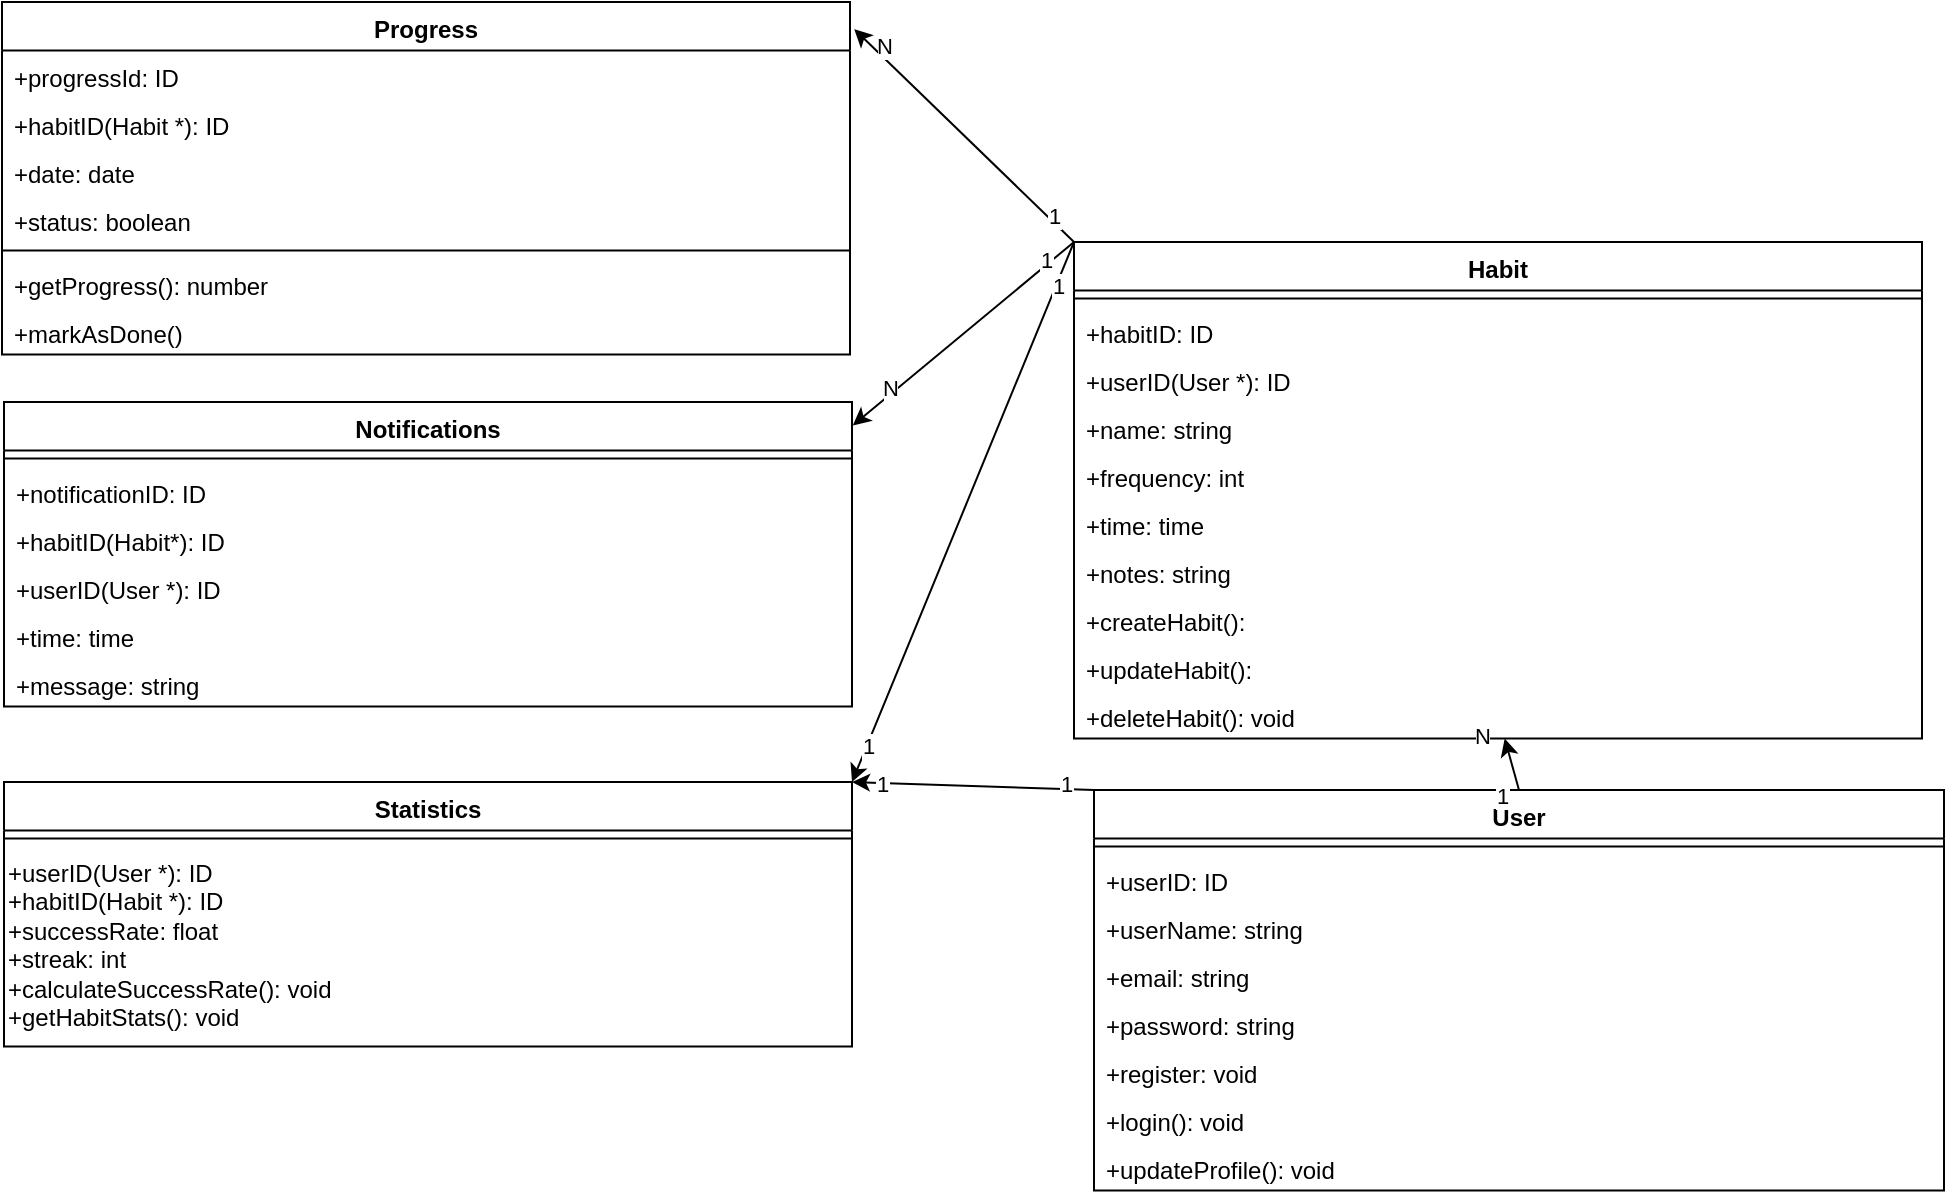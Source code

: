 <mxfile version="24.8.8">
  <diagram name="Сторінка-1" id="9JfugqKMtq0tZR8NDO9e">
    <mxGraphModel dx="772" dy="558" grid="1" gridSize="10" guides="1" tooltips="1" connect="1" arrows="1" fold="1" page="1" pageScale="1" pageWidth="827" pageHeight="1169" math="0" shadow="0">
      <root>
        <mxCell id="0" />
        <mxCell id="1" parent="0" />
        <mxCell id="2" value="Habit" style="swimlane;fontStyle=1;align=center;verticalAlign=top;childLayout=stackLayout;horizontal=1;startSize=24.259;horizontalStack=0;resizeParent=1;resizeParentMax=0;resizeLast=0;collapsible=0;marginBottom=0;" parent="1" vertex="1">
          <mxGeometry x="817" y="140" width="424" height="248.259" as="geometry" />
        </mxCell>
        <mxCell id="3" style="line;strokeWidth=1;fillColor=none;align=left;verticalAlign=middle;spacingTop=-1;spacingLeft=3;spacingRight=3;rotatable=0;labelPosition=right;points=[];portConstraint=eastwest;strokeColor=inherit;" parent="2" vertex="1">
          <mxGeometry y="24.259" width="424" height="8" as="geometry" />
        </mxCell>
        <mxCell id="4" value="+habitID: ID" style="text;strokeColor=none;fillColor=none;align=left;verticalAlign=top;spacingLeft=4;spacingRight=4;overflow=hidden;rotatable=0;points=[[0,0.5],[1,0.5]];portConstraint=eastwest;" parent="2" vertex="1">
          <mxGeometry y="32.259" width="424" height="24" as="geometry" />
        </mxCell>
        <mxCell id="z0ePH1XQHNl0useYAgkh-36" value="+userID(User *): ID" style="text;strokeColor=none;fillColor=none;align=left;verticalAlign=top;spacingLeft=4;spacingRight=4;overflow=hidden;rotatable=0;points=[[0,0.5],[1,0.5]];portConstraint=eastwest;" vertex="1" parent="2">
          <mxGeometry y="56.259" width="424" height="24" as="geometry" />
        </mxCell>
        <mxCell id="5" value="+name: string" style="text;strokeColor=none;fillColor=none;align=left;verticalAlign=top;spacingLeft=4;spacingRight=4;overflow=hidden;rotatable=0;points=[[0,0.5],[1,0.5]];portConstraint=eastwest;" parent="2" vertex="1">
          <mxGeometry y="80.259" width="424" height="24" as="geometry" />
        </mxCell>
        <mxCell id="8" value="+frequency: int" style="text;strokeColor=none;fillColor=none;align=left;verticalAlign=top;spacingLeft=4;spacingRight=4;overflow=hidden;rotatable=0;points=[[0,0.5],[1,0.5]];portConstraint=eastwest;" parent="2" vertex="1">
          <mxGeometry y="104.259" width="424" height="24" as="geometry" />
        </mxCell>
        <mxCell id="z0ePH1XQHNl0useYAgkh-37" value="+time: time" style="text;strokeColor=none;fillColor=none;align=left;verticalAlign=top;spacingLeft=4;spacingRight=4;overflow=hidden;rotatable=0;points=[[0,0.5],[1,0.5]];portConstraint=eastwest;" vertex="1" parent="2">
          <mxGeometry y="128.259" width="424" height="24" as="geometry" />
        </mxCell>
        <mxCell id="z0ePH1XQHNl0useYAgkh-59" value="+notes: string" style="text;strokeColor=none;fillColor=none;align=left;verticalAlign=top;spacingLeft=4;spacingRight=4;overflow=hidden;rotatable=0;points=[[0,0.5],[1,0.5]];portConstraint=eastwest;" vertex="1" parent="2">
          <mxGeometry y="152.259" width="424" height="24" as="geometry" />
        </mxCell>
        <mxCell id="6" value="+createHabit():" style="text;strokeColor=none;fillColor=none;align=left;verticalAlign=top;spacingLeft=4;spacingRight=4;overflow=hidden;rotatable=0;points=[[0,0.5],[1,0.5]];portConstraint=eastwest;" parent="2" vertex="1">
          <mxGeometry y="176.259" width="424" height="24" as="geometry" />
        </mxCell>
        <mxCell id="7" value="+updateHabit():" style="text;strokeColor=none;fillColor=none;align=left;verticalAlign=top;spacingLeft=4;spacingRight=4;overflow=hidden;rotatable=0;points=[[0,0.5],[1,0.5]];portConstraint=eastwest;" parent="2" vertex="1">
          <mxGeometry y="200.259" width="424" height="24" as="geometry" />
        </mxCell>
        <mxCell id="9" value="+deleteHabit(): void" style="text;strokeColor=none;fillColor=none;align=left;verticalAlign=top;spacingLeft=4;spacingRight=4;overflow=hidden;rotatable=0;points=[[0,0.5],[1,0.5]];portConstraint=eastwest;" parent="2" vertex="1">
          <mxGeometry y="224.259" width="424" height="24" as="geometry" />
        </mxCell>
        <mxCell id="11" value="User" style="swimlane;fontStyle=1;align=center;verticalAlign=top;childLayout=stackLayout;horizontal=1;startSize=24.259;horizontalStack=0;resizeParent=1;resizeParentMax=0;resizeLast=0;collapsible=0;marginBottom=0;" parent="1" vertex="1">
          <mxGeometry x="827" y="414" width="425" height="200.259" as="geometry" />
        </mxCell>
        <mxCell id="12" style="line;strokeWidth=1;fillColor=none;align=left;verticalAlign=middle;spacingTop=-1;spacingLeft=3;spacingRight=3;rotatable=0;labelPosition=right;points=[];portConstraint=eastwest;strokeColor=inherit;" parent="11" vertex="1">
          <mxGeometry y="24.259" width="425" height="8" as="geometry" />
        </mxCell>
        <mxCell id="13" value="+userID: ID" style="text;strokeColor=none;fillColor=none;align=left;verticalAlign=top;spacingLeft=4;spacingRight=4;overflow=hidden;rotatable=0;points=[[0,0.5],[1,0.5]];portConstraint=eastwest;" parent="11" vertex="1">
          <mxGeometry y="32.259" width="425" height="24" as="geometry" />
        </mxCell>
        <mxCell id="14" value="+userName: string" style="text;strokeColor=none;fillColor=none;align=left;verticalAlign=top;spacingLeft=4;spacingRight=4;overflow=hidden;rotatable=0;points=[[0,0.5],[1,0.5]];portConstraint=eastwest;" parent="11" vertex="1">
          <mxGeometry y="56.259" width="425" height="24" as="geometry" />
        </mxCell>
        <mxCell id="15" value="+email: string" style="text;strokeColor=none;fillColor=none;align=left;verticalAlign=top;spacingLeft=4;spacingRight=4;overflow=hidden;rotatable=0;points=[[0,0.5],[1,0.5]];portConstraint=eastwest;" parent="11" vertex="1">
          <mxGeometry y="80.259" width="425" height="24" as="geometry" />
        </mxCell>
        <mxCell id="z0ePH1XQHNl0useYAgkh-39" value="+password: string&#xa;" style="text;strokeColor=none;fillColor=none;align=left;verticalAlign=top;spacingLeft=4;spacingRight=4;overflow=hidden;rotatable=0;points=[[0,0.5],[1,0.5]];portConstraint=eastwest;" vertex="1" parent="11">
          <mxGeometry y="104.259" width="425" height="24" as="geometry" />
        </mxCell>
        <mxCell id="z0ePH1XQHNl0useYAgkh-56" value="+register: void" style="text;strokeColor=none;fillColor=none;align=left;verticalAlign=top;spacingLeft=4;spacingRight=4;overflow=hidden;rotatable=0;points=[[0,0.5],[1,0.5]];portConstraint=eastwest;" vertex="1" parent="11">
          <mxGeometry y="128.259" width="425" height="24" as="geometry" />
        </mxCell>
        <mxCell id="z0ePH1XQHNl0useYAgkh-57" value="+login(): void" style="text;strokeColor=none;fillColor=none;align=left;verticalAlign=top;spacingLeft=4;spacingRight=4;overflow=hidden;rotatable=0;points=[[0,0.5],[1,0.5]];portConstraint=eastwest;" vertex="1" parent="11">
          <mxGeometry y="152.259" width="425" height="24" as="geometry" />
        </mxCell>
        <mxCell id="z0ePH1XQHNl0useYAgkh-58" value="+updateProfile(): void" style="text;strokeColor=none;fillColor=none;align=left;verticalAlign=top;spacingLeft=4;spacingRight=4;overflow=hidden;rotatable=0;points=[[0,0.5],[1,0.5]];portConstraint=eastwest;" vertex="1" parent="11">
          <mxGeometry y="176.259" width="425" height="24" as="geometry" />
        </mxCell>
        <mxCell id="Wm3_oPqiRV7XlbFkxsKW-50" value="Progress" style="swimlane;fontStyle=1;align=center;verticalAlign=top;childLayout=stackLayout;horizontal=1;startSize=24.259;horizontalStack=0;resizeParent=1;resizeParentMax=0;resizeLast=0;collapsible=0;marginBottom=0;" parent="1" vertex="1">
          <mxGeometry x="281" y="20" width="424" height="176.259" as="geometry" />
        </mxCell>
        <mxCell id="Wm3_oPqiRV7XlbFkxsKW-52" value="+progressId: ID" style="text;strokeColor=none;fillColor=none;align=left;verticalAlign=top;spacingLeft=4;spacingRight=4;overflow=hidden;rotatable=0;points=[[0,0.5],[1,0.5]];portConstraint=eastwest;" parent="Wm3_oPqiRV7XlbFkxsKW-50" vertex="1">
          <mxGeometry y="24.259" width="424" height="24" as="geometry" />
        </mxCell>
        <mxCell id="Wm3_oPqiRV7XlbFkxsKW-53" value="+habitID(Habit *): ID" style="text;strokeColor=none;fillColor=none;align=left;verticalAlign=top;spacingLeft=4;spacingRight=4;overflow=hidden;rotatable=0;points=[[0,0.5],[1,0.5]];portConstraint=eastwest;" parent="Wm3_oPqiRV7XlbFkxsKW-50" vertex="1">
          <mxGeometry y="48.259" width="424" height="24" as="geometry" />
        </mxCell>
        <mxCell id="Wm3_oPqiRV7XlbFkxsKW-54" value="+date: date" style="text;strokeColor=none;fillColor=none;align=left;verticalAlign=top;spacingLeft=4;spacingRight=4;overflow=hidden;rotatable=0;points=[[0,0.5],[1,0.5]];portConstraint=eastwest;" parent="Wm3_oPqiRV7XlbFkxsKW-50" vertex="1">
          <mxGeometry y="72.259" width="424" height="24" as="geometry" />
        </mxCell>
        <mxCell id="Wm3_oPqiRV7XlbFkxsKW-55" value="+status: boolean" style="text;strokeColor=none;fillColor=none;align=left;verticalAlign=top;spacingLeft=4;spacingRight=4;overflow=hidden;rotatable=0;points=[[0,0.5],[1,0.5]];portConstraint=eastwest;" parent="Wm3_oPqiRV7XlbFkxsKW-50" vertex="1">
          <mxGeometry y="96.259" width="424" height="24" as="geometry" />
        </mxCell>
        <mxCell id="Wm3_oPqiRV7XlbFkxsKW-51" style="line;strokeWidth=1;fillColor=none;align=left;verticalAlign=middle;spacingTop=-1;spacingLeft=3;spacingRight=3;rotatable=0;labelPosition=right;points=[];portConstraint=eastwest;strokeColor=inherit;" parent="Wm3_oPqiRV7XlbFkxsKW-50" vertex="1">
          <mxGeometry y="120.259" width="424" height="8" as="geometry" />
        </mxCell>
        <mxCell id="Wm3_oPqiRV7XlbFkxsKW-57" value="+getProgress(): number" style="text;strokeColor=none;fillColor=none;align=left;verticalAlign=top;spacingLeft=4;spacingRight=4;overflow=hidden;rotatable=0;points=[[0,0.5],[1,0.5]];portConstraint=eastwest;" parent="Wm3_oPqiRV7XlbFkxsKW-50" vertex="1">
          <mxGeometry y="128.259" width="424" height="24" as="geometry" />
        </mxCell>
        <mxCell id="z0ePH1XQHNl0useYAgkh-44" value="+markAsDone()" style="text;strokeColor=none;fillColor=none;align=left;verticalAlign=top;spacingLeft=4;spacingRight=4;overflow=hidden;rotatable=0;points=[[0,0.5],[1,0.5]];portConstraint=eastwest;" vertex="1" parent="Wm3_oPqiRV7XlbFkxsKW-50">
          <mxGeometry y="152.259" width="424" height="24" as="geometry" />
        </mxCell>
        <mxCell id="Wm3_oPqiRV7XlbFkxsKW-59" value="Notifications" style="swimlane;fontStyle=1;align=center;verticalAlign=top;childLayout=stackLayout;horizontal=1;startSize=24.259;horizontalStack=0;resizeParent=1;resizeParentMax=0;resizeLast=0;collapsible=0;marginBottom=0;" parent="1" vertex="1">
          <mxGeometry x="282" y="220" width="424" height="152.259" as="geometry" />
        </mxCell>
        <mxCell id="Wm3_oPqiRV7XlbFkxsKW-60" style="line;strokeWidth=1;fillColor=none;align=left;verticalAlign=middle;spacingTop=-1;spacingLeft=3;spacingRight=3;rotatable=0;labelPosition=right;points=[];portConstraint=eastwest;strokeColor=inherit;" parent="Wm3_oPqiRV7XlbFkxsKW-59" vertex="1">
          <mxGeometry y="24.259" width="424" height="8" as="geometry" />
        </mxCell>
        <mxCell id="Wm3_oPqiRV7XlbFkxsKW-61" value="+notificationID: ID" style="text;strokeColor=none;fillColor=none;align=left;verticalAlign=top;spacingLeft=4;spacingRight=4;overflow=hidden;rotatable=0;points=[[0,0.5],[1,0.5]];portConstraint=eastwest;" parent="Wm3_oPqiRV7XlbFkxsKW-59" vertex="1">
          <mxGeometry y="32.259" width="424" height="24" as="geometry" />
        </mxCell>
        <mxCell id="Wm3_oPqiRV7XlbFkxsKW-62" value="+habitID(Habit*): ID" style="text;strokeColor=none;fillColor=none;align=left;verticalAlign=top;spacingLeft=4;spacingRight=4;overflow=hidden;rotatable=0;points=[[0,0.5],[1,0.5]];portConstraint=eastwest;" parent="Wm3_oPqiRV7XlbFkxsKW-59" vertex="1">
          <mxGeometry y="56.259" width="424" height="24" as="geometry" />
        </mxCell>
        <mxCell id="Wm3_oPqiRV7XlbFkxsKW-63" value="+userID(User *): ID" style="text;strokeColor=none;fillColor=none;align=left;verticalAlign=top;spacingLeft=4;spacingRight=4;overflow=hidden;rotatable=0;points=[[0,0.5],[1,0.5]];portConstraint=eastwest;" parent="Wm3_oPqiRV7XlbFkxsKW-59" vertex="1">
          <mxGeometry y="80.259" width="424" height="24" as="geometry" />
        </mxCell>
        <mxCell id="Wm3_oPqiRV7XlbFkxsKW-64" value="+time: time" style="text;strokeColor=none;fillColor=none;align=left;verticalAlign=top;spacingLeft=4;spacingRight=4;overflow=hidden;rotatable=0;points=[[0,0.5],[1,0.5]];portConstraint=eastwest;" parent="Wm3_oPqiRV7XlbFkxsKW-59" vertex="1">
          <mxGeometry y="104.259" width="424" height="24" as="geometry" />
        </mxCell>
        <mxCell id="z0ePH1XQHNl0useYAgkh-38" value="+message: string" style="text;strokeColor=none;fillColor=none;align=left;verticalAlign=top;spacingLeft=4;spacingRight=4;overflow=hidden;rotatable=0;points=[[0,0.5],[1,0.5]];portConstraint=eastwest;" vertex="1" parent="Wm3_oPqiRV7XlbFkxsKW-59">
          <mxGeometry y="128.259" width="424" height="24" as="geometry" />
        </mxCell>
        <mxCell id="Wm3_oPqiRV7XlbFkxsKW-68" value="Statistics" style="swimlane;fontStyle=1;align=center;verticalAlign=top;childLayout=stackLayout;horizontal=1;startSize=24.259;horizontalStack=0;resizeParent=1;resizeParentMax=0;resizeLast=0;collapsible=0;marginBottom=0;" parent="1" vertex="1">
          <mxGeometry x="282" y="410" width="424" height="132.259" as="geometry" />
        </mxCell>
        <mxCell id="Wm3_oPqiRV7XlbFkxsKW-69" style="line;strokeWidth=1;fillColor=none;align=left;verticalAlign=middle;spacingTop=-1;spacingLeft=3;spacingRight=3;rotatable=0;labelPosition=right;points=[];portConstraint=eastwest;strokeColor=inherit;" parent="Wm3_oPqiRV7XlbFkxsKW-68" vertex="1">
          <mxGeometry y="24.259" width="424" height="8" as="geometry" />
        </mxCell>
        <mxCell id="Wm3_oPqiRV7XlbFkxsKW-78" value="+userID(User *): ID&#xa;+habitID(Habit *): ID&#xa;+successRate: float&#xa;+streak: int&#xa;+calculateSuccessRate(): void &#xa;+getHabitStats(): void" style="text;whiteSpace=wrap;" parent="Wm3_oPqiRV7XlbFkxsKW-68" vertex="1">
          <mxGeometry y="32.259" width="424" height="100" as="geometry" />
        </mxCell>
        <mxCell id="z0ePH1XQHNl0useYAgkh-30" value="" style="endArrow=classic;html=1;rounded=0;entryX=1.005;entryY=0.077;entryDx=0;entryDy=0;entryPerimeter=0;exitX=0;exitY=0;exitDx=0;exitDy=0;" edge="1" parent="1" source="2" target="Wm3_oPqiRV7XlbFkxsKW-50">
          <mxGeometry width="50" height="50" relative="1" as="geometry">
            <mxPoint x="480" y="320" as="sourcePoint" />
            <mxPoint x="530" y="270" as="targetPoint" />
          </mxGeometry>
        </mxCell>
        <mxCell id="z0ePH1XQHNl0useYAgkh-45" value="1" style="edgeLabel;html=1;align=center;verticalAlign=middle;resizable=0;points=[];" vertex="1" connectable="0" parent="z0ePH1XQHNl0useYAgkh-30">
          <mxGeometry x="-0.783" y="-2" relative="1" as="geometry">
            <mxPoint as="offset" />
          </mxGeometry>
        </mxCell>
        <mxCell id="z0ePH1XQHNl0useYAgkh-46" value="N" style="edgeLabel;html=1;align=center;verticalAlign=middle;resizable=0;points=[];" vertex="1" connectable="0" parent="z0ePH1XQHNl0useYAgkh-30">
          <mxGeometry x="0.796" y="-3" relative="1" as="geometry">
            <mxPoint x="1" as="offset" />
          </mxGeometry>
        </mxCell>
        <mxCell id="z0ePH1XQHNl0useYAgkh-33" value="" style="endArrow=classic;html=1;rounded=0;entryX=1.001;entryY=0.077;entryDx=0;entryDy=0;entryPerimeter=0;exitX=0;exitY=0;exitDx=0;exitDy=0;" edge="1" parent="1" source="2" target="Wm3_oPqiRV7XlbFkxsKW-59">
          <mxGeometry width="50" height="50" relative="1" as="geometry">
            <mxPoint x="813" y="277" as="sourcePoint" />
            <mxPoint x="717" y="45" as="targetPoint" />
          </mxGeometry>
        </mxCell>
        <mxCell id="z0ePH1XQHNl0useYAgkh-48" value="1" style="edgeLabel;html=1;align=center;verticalAlign=middle;resizable=0;points=[];" vertex="1" connectable="0" parent="z0ePH1XQHNl0useYAgkh-33">
          <mxGeometry x="-0.773" y="-3" relative="1" as="geometry">
            <mxPoint y="1" as="offset" />
          </mxGeometry>
        </mxCell>
        <mxCell id="z0ePH1XQHNl0useYAgkh-49" value="N" style="edgeLabel;html=1;align=center;verticalAlign=middle;resizable=0;points=[];" vertex="1" connectable="0" parent="z0ePH1XQHNl0useYAgkh-33">
          <mxGeometry x="0.632" y="-3" relative="1" as="geometry">
            <mxPoint as="offset" />
          </mxGeometry>
        </mxCell>
        <mxCell id="z0ePH1XQHNl0useYAgkh-35" value="" style="endArrow=classic;html=1;rounded=0;exitX=0.5;exitY=0;exitDx=0;exitDy=0;" edge="1" parent="1" source="11" target="9">
          <mxGeometry width="50" height="50" relative="1" as="geometry">
            <mxPoint x="710" y="490" as="sourcePoint" />
            <mxPoint x="1029" y="370" as="targetPoint" />
          </mxGeometry>
        </mxCell>
        <mxCell id="z0ePH1XQHNl0useYAgkh-54" value="1" style="edgeLabel;html=1;align=center;verticalAlign=middle;resizable=0;points=[];" vertex="1" connectable="0" parent="z0ePH1XQHNl0useYAgkh-35">
          <mxGeometry x="-0.476" relative="1" as="geometry">
            <mxPoint x="-7" y="9" as="offset" />
          </mxGeometry>
        </mxCell>
        <mxCell id="z0ePH1XQHNl0useYAgkh-55" value="N" style="edgeLabel;html=1;align=center;verticalAlign=middle;resizable=0;points=[];" vertex="1" connectable="0" parent="z0ePH1XQHNl0useYAgkh-35">
          <mxGeometry x="0.388" y="3" relative="1" as="geometry">
            <mxPoint x="-11" y="-10" as="offset" />
          </mxGeometry>
        </mxCell>
        <mxCell id="z0ePH1XQHNl0useYAgkh-42" value="" style="endArrow=classic;html=1;rounded=0;exitX=0;exitY=0;exitDx=0;exitDy=0;entryX=1;entryY=0;entryDx=0;entryDy=0;" edge="1" parent="1" source="2" target="Wm3_oPqiRV7XlbFkxsKW-68">
          <mxGeometry width="50" height="50" relative="1" as="geometry">
            <mxPoint x="716" y="494" as="sourcePoint" />
            <mxPoint x="820" y="286" as="targetPoint" />
          </mxGeometry>
        </mxCell>
        <mxCell id="z0ePH1XQHNl0useYAgkh-50" value="1" style="edgeLabel;html=1;align=center;verticalAlign=middle;resizable=0;points=[];" vertex="1" connectable="0" parent="z0ePH1XQHNl0useYAgkh-42">
          <mxGeometry x="-0.84" y="1" relative="1" as="geometry">
            <mxPoint as="offset" />
          </mxGeometry>
        </mxCell>
        <mxCell id="z0ePH1XQHNl0useYAgkh-51" value="1" style="edgeLabel;html=1;align=center;verticalAlign=middle;resizable=0;points=[];" vertex="1" connectable="0" parent="z0ePH1XQHNl0useYAgkh-42">
          <mxGeometry x="0.864" relative="1" as="geometry">
            <mxPoint as="offset" />
          </mxGeometry>
        </mxCell>
        <mxCell id="z0ePH1XQHNl0useYAgkh-43" value="" style="endArrow=classic;html=1;rounded=0;exitX=0;exitY=0;exitDx=0;exitDy=0;entryX=1;entryY=0;entryDx=0;entryDy=0;" edge="1" parent="1" source="11" target="Wm3_oPqiRV7XlbFkxsKW-68">
          <mxGeometry width="50" height="50" relative="1" as="geometry">
            <mxPoint x="1050" y="424" as="sourcePoint" />
            <mxPoint x="1041" y="374" as="targetPoint" />
          </mxGeometry>
        </mxCell>
        <mxCell id="z0ePH1XQHNl0useYAgkh-52" value="1" style="edgeLabel;html=1;align=center;verticalAlign=middle;resizable=0;points=[];" vertex="1" connectable="0" parent="z0ePH1XQHNl0useYAgkh-43">
          <mxGeometry x="-0.771" y="-3" relative="1" as="geometry">
            <mxPoint as="offset" />
          </mxGeometry>
        </mxCell>
        <mxCell id="z0ePH1XQHNl0useYAgkh-53" value="1" style="edgeLabel;html=1;align=center;verticalAlign=middle;resizable=0;points=[];" vertex="1" connectable="0" parent="z0ePH1XQHNl0useYAgkh-43">
          <mxGeometry x="0.758" relative="1" as="geometry">
            <mxPoint as="offset" />
          </mxGeometry>
        </mxCell>
      </root>
    </mxGraphModel>
  </diagram>
</mxfile>
